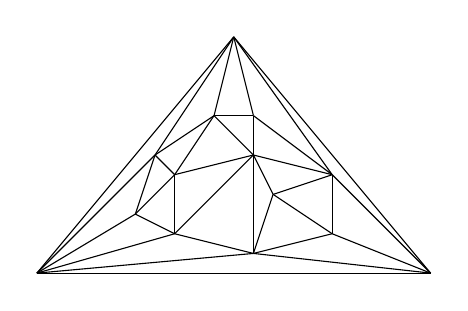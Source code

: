 \begin{tikzpicture}
	\begin{pgfonlayer}{nodelayer}
		\node [style=none] (0) at (0, 1.5) {};
		\node [style=none] (1) at (-2.5, -1.5) {};
		\node [style=none] (2) at (2.5, -1.5) {};
		\node [style=none] (3) at (-0.75, -1) {};
		\node [style=none] (4) at (0.25, -1.25) {};
		\node [style=none] (5) at (1.25, -0.25) {};
		\node [style=none] (6) at (0.25, 0.5) {};
		\node [style=none] (7) at (-0.25, 0.5) {};
		\node [style=none] (8) at (1.25, -1) {};
		\node [style=none] (9) at (-1, 0) {};
		\node [style=none] (10) at (-1.25, -0.75) {};
		\node [style=none] (11) at (-0.75, -0.25) {};
		\node [style=none] (12) at (0.5, -0.5) {};
		\node [style=none] (13) at (0.25, 0) {};
	\end{pgfonlayer}
	\begin{pgfonlayer}{edgelayer}
		\draw (1.center) to (2.center);
		\draw (2.center) to (0.center);
		\draw (0.center) to (1.center);
		\draw (10.center) to (3.center);
		\draw (3.center) to (4.center);
		\draw (4.center) to (8.center);
		\draw (8.center) to (5.center);
		\draw (5.center) to (6.center);
		\draw (6.center) to (7.center);
		\draw (7.center) to (9.center);
		\draw (9.center) to (10.center);
		\draw (3.center) to (11.center);
		\draw (11.center) to (10.center);
		\draw (11.center) to (9.center);
		\draw (11.center) to (7.center);
		\draw (11.center) to (13.center);
		\draw (13.center) to (6.center);
		\draw (13.center) to (12.center);
		\draw (12.center) to (4.center);
		\draw (4.center) to (13.center);
		\draw (3.center) to (13.center);
		\draw (12.center) to (8.center);
		\draw (12.center) to (5.center);
		\draw (13.center) to (5.center);
		\draw (7.center) to (0.center);
		\draw (6.center) to (0.center);
		\draw (10.center) to (1.center);
		\draw (9.center) to (1.center);
		\draw (9.center) to (0.center);
		\draw (5.center) to (0.center);
		\draw (5.center) to (2.center);
		\draw (8.center) to (2.center);
		\draw (4.center) to (2.center);
		\draw (4.center) to (1.center);
		\draw (3.center) to (1.center);
		\draw (13.center) to (7.center);
	\end{pgfonlayer}
\end{tikzpicture}
